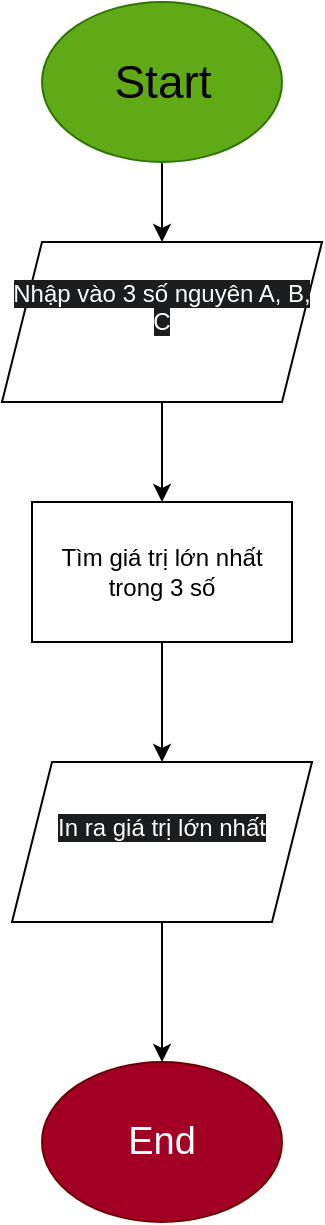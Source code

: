 <mxfile version="28.0.6">
  <diagram name="Trang-1" id="dGhmeE3EHw7v9TaBsFtn">
    <mxGraphModel dx="1042" dy="626" grid="1" gridSize="10" guides="1" tooltips="1" connect="1" arrows="1" fold="1" page="1" pageScale="1" pageWidth="827" pageHeight="1169" math="0" shadow="0">
      <root>
        <mxCell id="0" />
        <mxCell id="1" parent="0" />
        <mxCell id="RcWr8dhb6RqdSQPP_L07-3" style="edgeStyle=orthogonalEdgeStyle;rounded=0;orthogonalLoop=1;jettySize=auto;html=1;entryX=0.5;entryY=0;entryDx=0;entryDy=0;" parent="1" source="RcWr8dhb6RqdSQPP_L07-1" target="RcWr8dhb6RqdSQPP_L07-4" edge="1">
          <mxGeometry relative="1" as="geometry">
            <mxPoint x="390" y="160" as="targetPoint" />
          </mxGeometry>
        </mxCell>
        <mxCell id="RcWr8dhb6RqdSQPP_L07-1" value="Start" style="ellipse;html=1;fillColor=#60a917;fontColor=default;strokeColor=#2D7600;fontSize=23;convertToSvg=0;" parent="1" vertex="1">
          <mxGeometry x="330" y="40" width="120" height="80" as="geometry" />
        </mxCell>
        <mxCell id="RcWr8dhb6RqdSQPP_L07-7" style="edgeStyle=orthogonalEdgeStyle;rounded=0;orthogonalLoop=1;jettySize=auto;html=1;entryX=0.5;entryY=0;entryDx=0;entryDy=0;" parent="1" source="RcWr8dhb6RqdSQPP_L07-4" target="RcWr8dhb6RqdSQPP_L07-6" edge="1">
          <mxGeometry relative="1" as="geometry" />
        </mxCell>
        <mxCell id="RcWr8dhb6RqdSQPP_L07-4" value="&#xa;&lt;span style=&quot;color: rgb(255, 255, 255); font-family: Helvetica; font-size: 12px; font-style: normal; font-variant-ligatures: normal; font-variant-caps: normal; font-weight: 400; letter-spacing: normal; orphans: 2; text-align: center; text-indent: 0px; text-transform: none; widows: 2; word-spacing: 0px; -webkit-text-stroke-width: 0px; white-space: normal; background-color: rgb(27, 29, 30); text-decoration-thickness: initial; text-decoration-style: initial; text-decoration-color: initial; display: inline !important; float: none;&quot;&gt;Nhập vào 3 số nguyên A, B, C&lt;/span&gt;&#xa;&#xa;" style="shape=parallelogram;perimeter=parallelogramPerimeter;whiteSpace=wrap;html=1;fixedSize=1;" parent="1" vertex="1">
          <mxGeometry x="310" y="160" width="160" height="80" as="geometry" />
        </mxCell>
        <mxCell id="RcWr8dhb6RqdSQPP_L07-11" style="edgeStyle=orthogonalEdgeStyle;rounded=0;orthogonalLoop=1;jettySize=auto;html=1;entryX=0.5;entryY=0;entryDx=0;entryDy=0;" parent="1" source="RcWr8dhb6RqdSQPP_L07-6" target="dmpdwk41T4stT9KsWol5-1" edge="1">
          <mxGeometry relative="1" as="geometry">
            <mxPoint x="390" y="410" as="targetPoint" />
          </mxGeometry>
        </mxCell>
        <mxCell id="RcWr8dhb6RqdSQPP_L07-6" value="Tìm giá trị lớn nhất trong 3 số" style="rounded=0;whiteSpace=wrap;html=1;" parent="1" vertex="1">
          <mxGeometry x="325" y="290" width="130" height="70" as="geometry" />
        </mxCell>
        <mxCell id="RcWr8dhb6RqdSQPP_L07-10" style="edgeStyle=orthogonalEdgeStyle;rounded=0;orthogonalLoop=1;jettySize=auto;html=1;entryX=0.5;entryY=0;entryDx=0;entryDy=0;exitX=0.5;exitY=1;exitDx=0;exitDy=0;" parent="1" source="dmpdwk41T4stT9KsWol5-1" target="RcWr8dhb6RqdSQPP_L07-9" edge="1">
          <mxGeometry relative="1" as="geometry">
            <mxPoint x="390" y="470" as="sourcePoint" />
          </mxGeometry>
        </mxCell>
        <mxCell id="RcWr8dhb6RqdSQPP_L07-9" value="&lt;font style=&quot;font-size: 19px;&quot;&gt;End&lt;/font&gt;" style="ellipse;whiteSpace=wrap;html=1;fillColor=#a20025;fontColor=#ffffff;strokeColor=#6F0000;" parent="1" vertex="1">
          <mxGeometry x="330" y="570" width="120" height="80" as="geometry" />
        </mxCell>
        <mxCell id="dmpdwk41T4stT9KsWol5-1" value="&#xa;&lt;span style=&quot;color: rgb(255, 255, 255); font-family: Helvetica; font-size: 12px; font-style: normal; font-variant-ligatures: normal; font-variant-caps: normal; font-weight: 400; letter-spacing: normal; orphans: 2; text-align: center; text-indent: 0px; text-transform: none; widows: 2; word-spacing: 0px; -webkit-text-stroke-width: 0px; white-space: normal; background-color: rgb(27, 29, 30); text-decoration-thickness: initial; text-decoration-style: initial; text-decoration-color: initial; display: inline !important; float: none;&quot;&gt;In ra giá trị lớn nhất&lt;/span&gt;&#xa;&#xa;" style="shape=parallelogram;perimeter=parallelogramPerimeter;whiteSpace=wrap;html=1;fixedSize=1;" vertex="1" parent="1">
          <mxGeometry x="315" y="420" width="150" height="80" as="geometry" />
        </mxCell>
      </root>
    </mxGraphModel>
  </diagram>
</mxfile>
